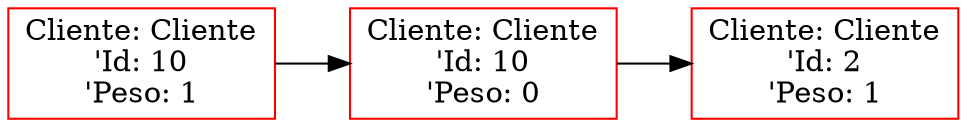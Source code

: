  digraph G {
 rankdir=LR;
 node0 [label="Cliente: Cliente\n'Id: 10\n'Peso: 1", color="red", shape="rectangle"];
 node1 [label="Cliente: Cliente\n'Id: 10\n'Peso: 0", color="red", shape="rectangle"];
 node0 -> node1 [dir="forward"];
 node2 [label="Cliente: Cliente\n'Id: 2\n'Peso: 1", color="red", shape="rectangle"];
 node1 -> node2 [dir="forward"];
 }
